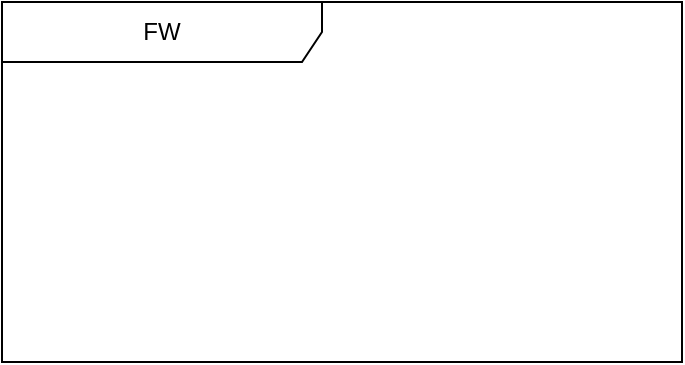 <mxfile version="24.3.1" type="gitlab">
  <diagram name="第 1 页" id="e-LJE6VTRzdldm77Gw4b">
    <mxGraphModel dx="2258" dy="867" grid="1" gridSize="10" guides="1" tooltips="1" connect="1" arrows="1" fold="1" page="1" pageScale="1" pageWidth="827" pageHeight="1169" math="0" shadow="0">
      <root>
        <mxCell id="0" />
        <mxCell id="1" parent="0" />
        <mxCell id="TakU2glmTCrqVlv05UEU-4" value="FW" style="shape=umlFrame;whiteSpace=wrap;html=1;pointerEvents=0;recursiveResize=0;container=1;collapsible=0;width=160;" vertex="1" parent="1">
          <mxGeometry x="230" y="240" width="340" height="180" as="geometry" />
        </mxCell>
      </root>
    </mxGraphModel>
  </diagram>
</mxfile>
